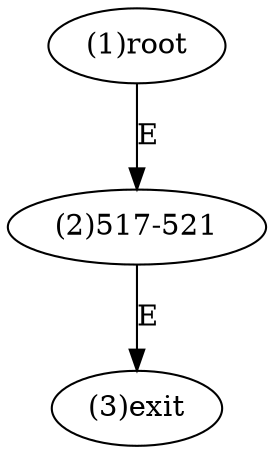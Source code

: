 digraph "" { 
1[ label="(1)root"];
2[ label="(2)517-521"];
3[ label="(3)exit"];
1->2[ label="E"];
2->3[ label="E"];
}